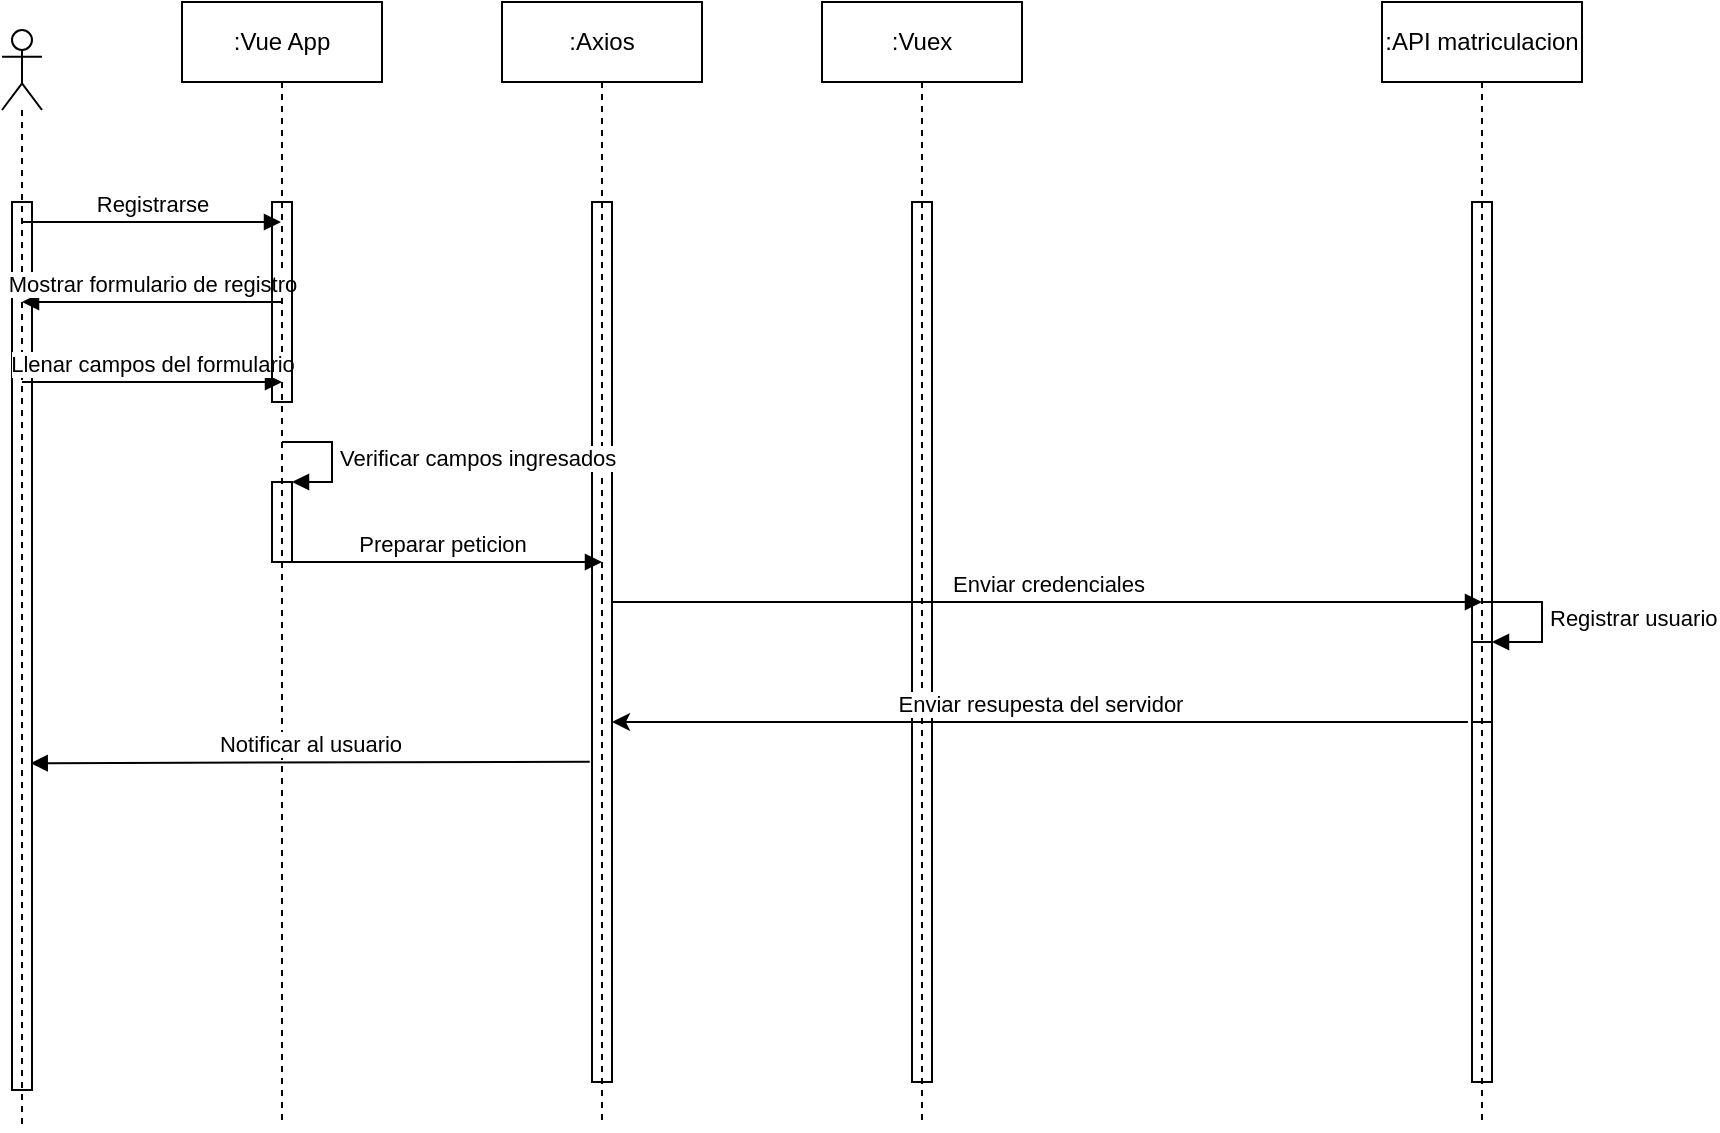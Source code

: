 <mxfile version="15.1.3" type="device"><diagram id="_y6l6ulqYoEpNa2nGKwA" name="Página-1"><mxGraphModel dx="2290" dy="846" grid="1" gridSize="10" guides="1" tooltips="1" connect="1" arrows="1" fold="1" page="1" pageScale="1" pageWidth="827" pageHeight="1169" math="0" shadow="0"><root><mxCell id="0"/><mxCell id="1" parent="0"/><mxCell id="7aBTeLuZBSk2hzCDjoGH-1" value=":Axios" style="shape=umlLifeline;perimeter=lifelinePerimeter;whiteSpace=wrap;html=1;container=1;collapsible=0;recursiveResize=0;outlineConnect=0;" vertex="1" parent="1"><mxGeometry x="190" y="20" width="100" height="560" as="geometry"/></mxCell><mxCell id="7aBTeLuZBSk2hzCDjoGH-23" value="" style="html=1;points=[];perimeter=orthogonalPerimeter;fillColor=none;" vertex="1" parent="7aBTeLuZBSk2hzCDjoGH-1"><mxGeometry x="45" y="100" width="10" height="440" as="geometry"/></mxCell><mxCell id="7aBTeLuZBSk2hzCDjoGH-25" value="Enviar credenciales" style="html=1;verticalAlign=bottom;endArrow=block;" edge="1" parent="7aBTeLuZBSk2hzCDjoGH-1"><mxGeometry width="80" relative="1" as="geometry"><mxPoint x="55" y="300" as="sourcePoint"/><mxPoint x="490" y="300" as="targetPoint"/></mxGeometry></mxCell><mxCell id="7aBTeLuZBSk2hzCDjoGH-2" value=":Vuex" style="shape=umlLifeline;perimeter=lifelinePerimeter;whiteSpace=wrap;html=1;container=1;collapsible=0;recursiveResize=0;outlineConnect=0;" vertex="1" parent="1"><mxGeometry x="350" y="20" width="100" height="560" as="geometry"/></mxCell><mxCell id="7aBTeLuZBSk2hzCDjoGH-24" value="" style="html=1;points=[];perimeter=orthogonalPerimeter;fillColor=none;" vertex="1" parent="7aBTeLuZBSk2hzCDjoGH-2"><mxGeometry x="45" y="100" width="10" height="440" as="geometry"/></mxCell><mxCell id="7aBTeLuZBSk2hzCDjoGH-3" value=":API matriculacion" style="shape=umlLifeline;perimeter=lifelinePerimeter;whiteSpace=wrap;html=1;container=1;collapsible=0;recursiveResize=0;outlineConnect=0;" vertex="1" parent="1"><mxGeometry x="630" y="20" width="100" height="560" as="geometry"/></mxCell><mxCell id="7aBTeLuZBSk2hzCDjoGH-26" value="" style="html=1;points=[];perimeter=orthogonalPerimeter;fillColor=none;" vertex="1" parent="7aBTeLuZBSk2hzCDjoGH-3"><mxGeometry x="45" y="100" width="10" height="440" as="geometry"/></mxCell><mxCell id="7aBTeLuZBSk2hzCDjoGH-27" value="" style="html=1;points=[];perimeter=orthogonalPerimeter;fillColor=none;" vertex="1" parent="7aBTeLuZBSk2hzCDjoGH-3"><mxGeometry x="45" y="320" width="10" height="40" as="geometry"/></mxCell><mxCell id="7aBTeLuZBSk2hzCDjoGH-28" value="Registrar usuario" style="edgeStyle=orthogonalEdgeStyle;html=1;align=left;spacingLeft=2;endArrow=block;rounded=0;entryX=1;entryY=0;" edge="1" target="7aBTeLuZBSk2hzCDjoGH-27" parent="7aBTeLuZBSk2hzCDjoGH-3"><mxGeometry relative="1" as="geometry"><mxPoint x="50" y="300" as="sourcePoint"/><Array as="points"><mxPoint x="80" y="300"/></Array></mxGeometry></mxCell><mxCell id="7aBTeLuZBSk2hzCDjoGH-9" value=":Vue App" style="shape=umlLifeline;perimeter=lifelinePerimeter;whiteSpace=wrap;html=1;container=1;collapsible=0;recursiveResize=0;outlineConnect=0;" vertex="1" parent="1"><mxGeometry x="30" y="20" width="100" height="560" as="geometry"/></mxCell><mxCell id="7aBTeLuZBSk2hzCDjoGH-17" value="" style="html=1;points=[];perimeter=orthogonalPerimeter;fillColor=none;" vertex="1" parent="7aBTeLuZBSk2hzCDjoGH-9"><mxGeometry x="45" y="240" width="10" height="40" as="geometry"/></mxCell><mxCell id="7aBTeLuZBSk2hzCDjoGH-18" value="Verificar campos ingresados" style="edgeStyle=orthogonalEdgeStyle;html=1;align=left;spacingLeft=2;endArrow=block;rounded=0;entryX=1;entryY=0;" edge="1" target="7aBTeLuZBSk2hzCDjoGH-17" parent="7aBTeLuZBSk2hzCDjoGH-9"><mxGeometry relative="1" as="geometry"><mxPoint x="50" y="220" as="sourcePoint"/><Array as="points"><mxPoint x="75" y="220"/></Array></mxGeometry></mxCell><mxCell id="7aBTeLuZBSk2hzCDjoGH-22" value="Preparar peticion" style="html=1;verticalAlign=bottom;endArrow=block;" edge="1" parent="7aBTeLuZBSk2hzCDjoGH-9"><mxGeometry width="80" relative="1" as="geometry"><mxPoint x="50" y="280" as="sourcePoint"/><mxPoint x="210" y="280" as="targetPoint"/></mxGeometry></mxCell><mxCell id="7aBTeLuZBSk2hzCDjoGH-11" value="" style="shape=umlLifeline;participant=umlActor;perimeter=lifelinePerimeter;whiteSpace=wrap;html=1;container=1;collapsible=0;recursiveResize=0;verticalAlign=top;spacingTop=36;outlineConnect=0;fillColor=none;" vertex="1" parent="1"><mxGeometry x="-60" y="34" width="20" height="550" as="geometry"/></mxCell><mxCell id="7aBTeLuZBSk2hzCDjoGH-19" value="" style="html=1;points=[];perimeter=orthogonalPerimeter;fillColor=none;" vertex="1" parent="7aBTeLuZBSk2hzCDjoGH-11"><mxGeometry x="5" y="86" width="10" height="444" as="geometry"/></mxCell><mxCell id="7aBTeLuZBSk2hzCDjoGH-12" value="Registrarse" style="html=1;verticalAlign=bottom;endArrow=block;" edge="1" parent="1" target="7aBTeLuZBSk2hzCDjoGH-9"><mxGeometry width="80" relative="1" as="geometry"><mxPoint x="-50" y="130" as="sourcePoint"/><mxPoint y="130" as="targetPoint"/></mxGeometry></mxCell><mxCell id="7aBTeLuZBSk2hzCDjoGH-13" value="Mostrar formulario de registro" style="html=1;verticalAlign=bottom;endArrow=none;startArrow=block;startFill=1;endFill=0;" edge="1" parent="1" target="7aBTeLuZBSk2hzCDjoGH-9"><mxGeometry width="80" relative="1" as="geometry"><mxPoint x="-50" y="170" as="sourcePoint"/><mxPoint x="30" y="170" as="targetPoint"/></mxGeometry></mxCell><mxCell id="7aBTeLuZBSk2hzCDjoGH-14" value="Llenar campos del formulario" style="html=1;verticalAlign=bottom;endArrow=block;" edge="1" parent="1"><mxGeometry width="80" relative="1" as="geometry"><mxPoint x="-50" y="210" as="sourcePoint"/><mxPoint x="80" y="210" as="targetPoint"/></mxGeometry></mxCell><mxCell id="7aBTeLuZBSk2hzCDjoGH-20" value="" style="html=1;points=[];perimeter=orthogonalPerimeter;fillColor=none;" vertex="1" parent="1"><mxGeometry x="75" y="120" width="10" height="100" as="geometry"/></mxCell><mxCell id="7aBTeLuZBSk2hzCDjoGH-29" value="Enviar resupesta del servidor" style="html=1;verticalAlign=bottom;endArrow=none;endFill=0;startArrow=classic;startFill=1;entryX=-0.206;entryY=1;entryDx=0;entryDy=0;entryPerimeter=0;" edge="1" parent="1" source="7aBTeLuZBSk2hzCDjoGH-23" target="7aBTeLuZBSk2hzCDjoGH-27"><mxGeometry width="80" relative="1" as="geometry"><mxPoint x="600" y="380" as="sourcePoint"/><mxPoint x="670" y="380" as="targetPoint"/></mxGeometry></mxCell><mxCell id="7aBTeLuZBSk2hzCDjoGH-30" value="Notificar al usuario" style="html=1;verticalAlign=bottom;endArrow=none;exitX=0.936;exitY=0.632;exitDx=0;exitDy=0;exitPerimeter=0;entryX=-0.113;entryY=0.636;entryDx=0;entryDy=0;entryPerimeter=0;startArrow=block;startFill=1;endFill=0;" edge="1" parent="1" source="7aBTeLuZBSk2hzCDjoGH-19" target="7aBTeLuZBSk2hzCDjoGH-23"><mxGeometry width="80" relative="1" as="geometry"><mxPoint x="-40" y="400" as="sourcePoint"/><mxPoint x="230" y="400" as="targetPoint"/></mxGeometry></mxCell></root></mxGraphModel></diagram></mxfile>